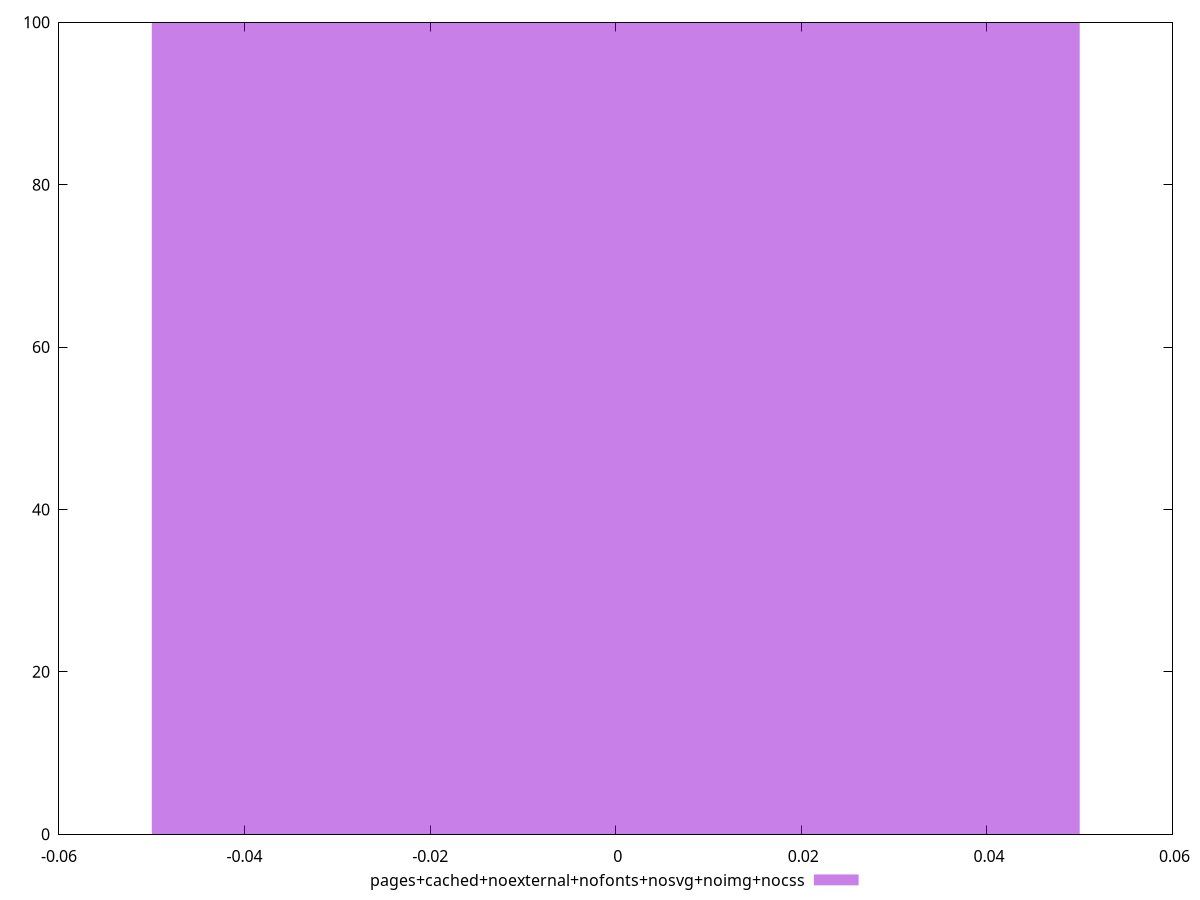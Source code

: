 $_pagesCachedNoexternalNofontsNosvgNoimgNocss <<EOF
0 100
EOF
set key outside below
set terminal pngcairo
set output "report_00006_2020-11-02T20-21-41.718Z/duplicated-javascript/pages+cached+noexternal+nofonts+nosvg+noimg+nocss//raw_hist.png"
set yrange [0:100]
set boxwidth 0.1
set style fill transparent solid 0.5 noborder
plot $_pagesCachedNoexternalNofontsNosvgNoimgNocss title "pages+cached+noexternal+nofonts+nosvg+noimg+nocss" with boxes ,